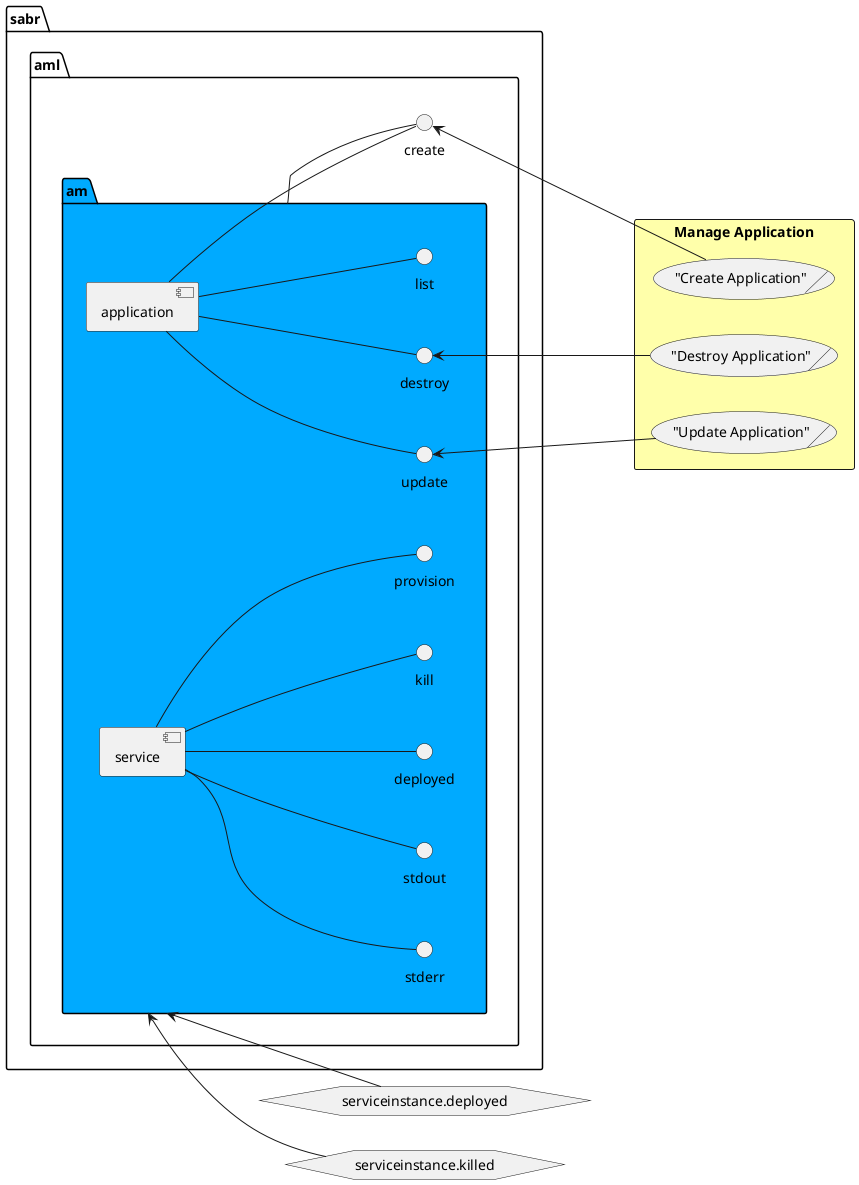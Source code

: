 @startuml
left to right direction


    package "sabr" as sabr {
package "aml" as sabraml {
 component "am" as sabramlam
 interface "application create" as sabramlamapplicationcreate
sabramlam -- sabramlamapplicationcreate
}
}

    
    package "sabr" as sabr {
package "aml" as sabraml {
package "am" as sabramlam #00aaff {
 component "application" as sabramlamapplication
 interface "create" as sabramlamapplicationcreate
sabramlamapplication -- sabramlamapplicationcreate
}
}
}

    
    package "sabr" as sabr {
package "aml" as sabraml {
package "am" as sabramlam #00aaff {
 component "application" as sabramlamapplication
 interface "destroy" as sabramlamapplicationdestroy
sabramlamapplication -- sabramlamapplicationdestroy
}
}
}

    
    package "sabr" as sabr {
package "aml" as sabraml {
package "am" as sabramlam #00aaff {
 component "application" as sabramlamapplication
 interface "list" as sabramlamapplicationlist
sabramlamapplication -- sabramlamapplicationlist
}
}
}

    
    package "sabr" as sabr {
package "aml" as sabraml {
package "am" as sabramlam #00aaff {
 component "application" as sabramlamapplication
 interface "update" as sabramlamapplicationupdate
sabramlamapplication -- sabramlamapplicationupdate
}
}
}

    
    package "sabr" as sabr {
package "aml" as sabraml {
package "am" as sabramlam #00aaff {
 component "service" as sabramlamservice
 interface "deployed" as sabramlamservicedeployed
sabramlamservice -- sabramlamservicedeployed
}
}
}

    
    package "sabr" as sabr {
package "aml" as sabraml {
package "am" as sabramlam #00aaff {
 component "service" as sabramlamservice
 interface "kill" as sabramlamservicekill
sabramlamservice -- sabramlamservicekill
}
}
}

    
    package "sabr" as sabr {
package "aml" as sabraml {
package "am" as sabramlam #00aaff {
 component "service" as sabramlamservice
 interface "provision" as sabramlamserviceprovision
sabramlamservice -- sabramlamserviceprovision
}
}
}

    
    package "sabr" as sabr {
package "aml" as sabraml {
package "am" as sabramlam #00aaff {
 component "service" as sabramlamservice
 interface "stderr" as sabramlamservicestderr
sabramlamservice -- sabramlamservicestderr
}
}
}

    
    package "sabr" as sabr {
package "aml" as sabraml {
package "am" as sabramlam #00aaff {
 component "service" as sabramlamservice
 interface "stdout" as sabramlamservicestdout
sabramlamservice -- sabramlamservicestdout
}
}
}

    
hexagon "serviceinstance.deployed" as serviceinstancedeployed
            sabramlam <-- serviceinstancedeployed
        
hexagon "serviceinstance.killed" as serviceinstancekilled
            sabramlam <-- serviceinstancekilled
        


        rectangle "Manage Application" as ManageApplication #ffffaa {
            ("Create Application")/ as ApplicationDeveloperManageApplicationCreateApplication
        }
    
    sabramlamapplicationcreate <-- ApplicationDeveloperManageApplicationCreateApplication
    
        rectangle "Manage Application" as ManageApplication #ffffaa {
            ("Destroy Application")/ as DevOpsEngineerManageApplicationDestroyApplication
        }
    
    sabramlamapplicationdestroy <-- DevOpsEngineerManageApplicationDestroyApplication
    
        rectangle "Manage Application" as ManageApplication #ffffaa {
            ("Update Application")/ as DevOpsEngineerManageApplicationUpdateApplication
        }
    
    sabramlamapplicationupdate <-- DevOpsEngineerManageApplicationUpdateApplication
    














@enduml
